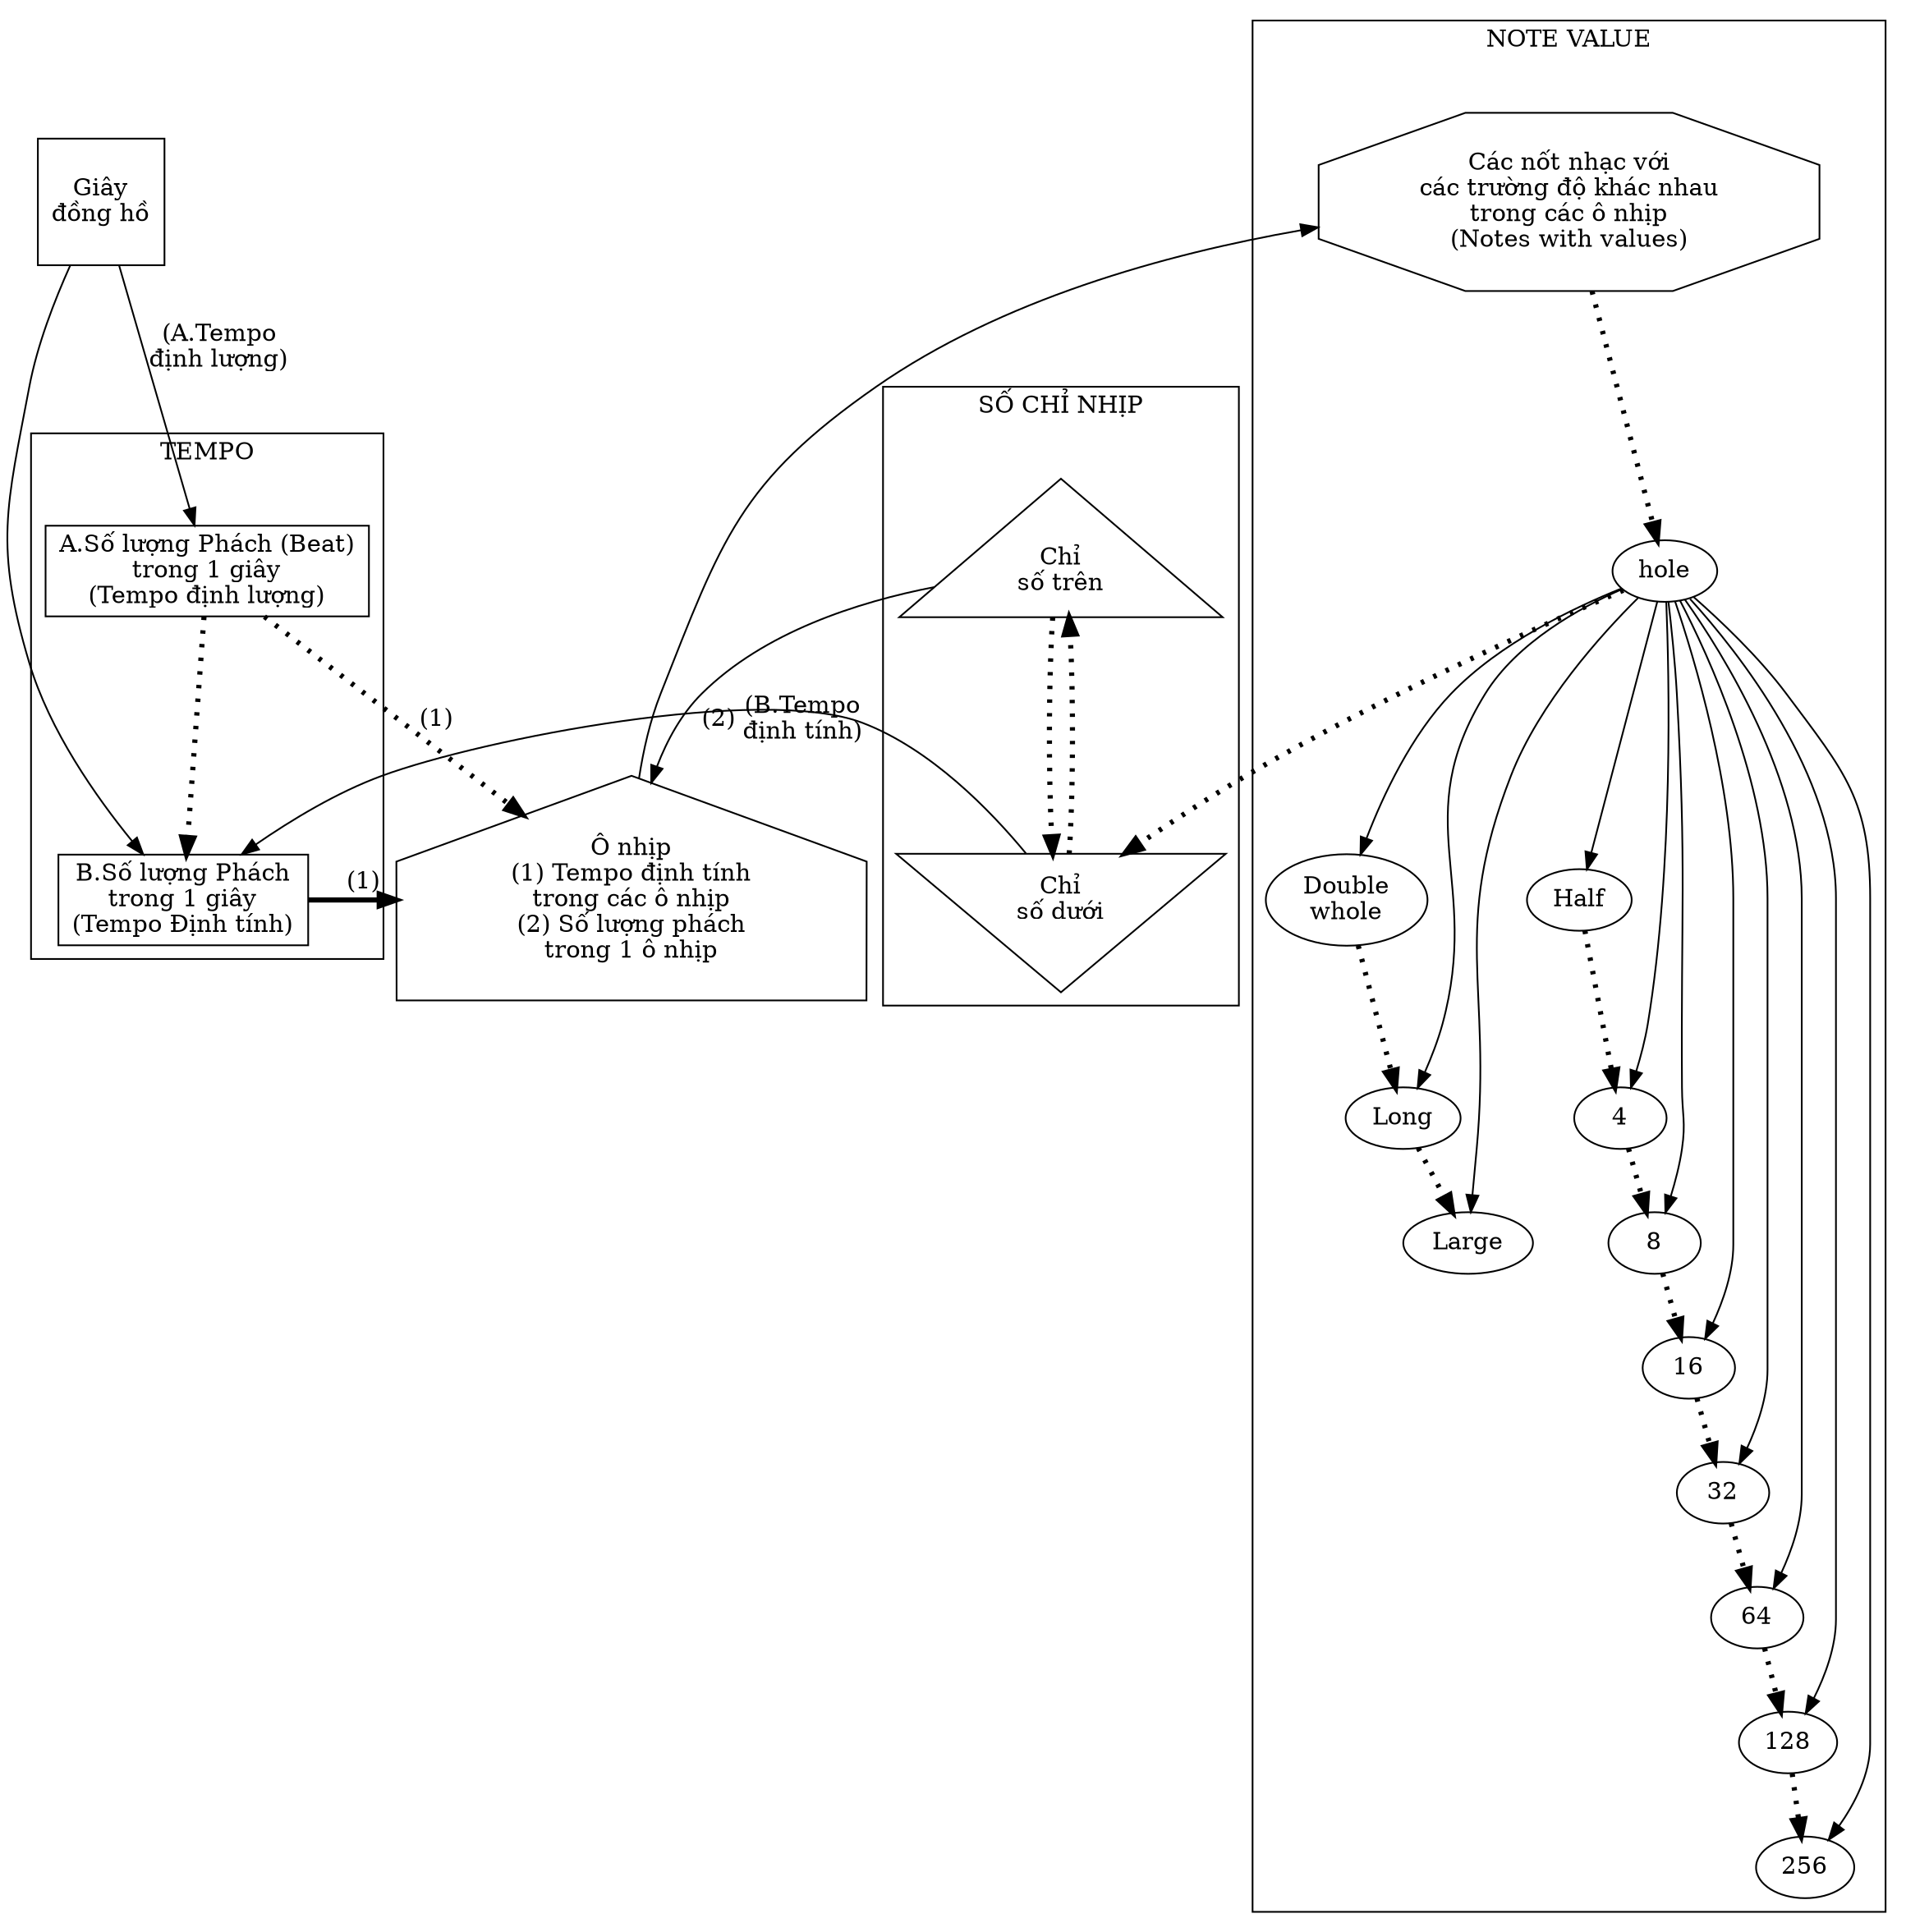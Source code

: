 digraph regexp { 
    //Khai báo
    n0 [ shape=square, label="Giây\nđồng hồ"]
    
    subgraph clusterA{label="TEMPO"
    n1 [shape=box, label="A.Số lượng Phách (Beat)\ntrong 1 giây\n(Tempo định lượng)"]
    n2 [shape=box, label="B.Số lượng Phách\ntrong 1 giây\n(Tempo Định tính)"]
    
    n1 -> n2 [penwidth=3 style="dotted"]
    }
    
    
    subgraph clusterB{label="SỐ CHỈ NHỊP"
    n3 [ shape=triangle, label="Chỉ\nsố trên"]
    n4 [ shape=invtriangle, label="Chỉ\nsố dưới"]
        
    n3 -> n4 -> n3 [penwidth=3 style="dotted"]
    
    }
    n7 [ shape=house, label="Ô nhịp\n(1) Tempo định tính\ntrong các ô nhịp\n(2) Số lượng phách\ntrong 1 ô nhịp"]
    
    wn [shape=ellipse, label="hole"]
    dwn [shape=ellipse, label="Double\nwhole"]
    lon [shape=ellipse, label="Long"]
    larn [shape=ellipse, label="Large"]
    half [shape=ellipse, label="Half"]
    quar [shape=ellipse, label="4"]
    eigh [shape=ellipse, label="8"]
    n16 [shape=ellipse, label="16"]
    n32 [shape=ellipse, label="32"]
    n64 [shape=ellipse, label="64"]
    n128 [shape=ellipse, label="128"]
    n256 [shape=ellipse, label="256"]

    
    subgraph clusterC{label="NOTE VALUE"
    n9 [ shape=octagon, label="Các nốt nhạc với\ncác trường độ khác nhau\ntrong các ô nhịp\n(Notes with values)"]
    wn -> dwn
    wn -> lon
    wn -> larn
    dwn -> lon -> larn [penwidth=3 style="dotted"]
    
    wn -> half
    wn -> quar
    wn -> eigh
    wn -> n16
    wn -> n32
    wn -> n64
    wn -> n128
    wn -> n256
    half -> quar -> eigh -> n16 -> n32 -> n64 -> n128 -> n256 [penwidth=3 style="dotted"]
    
    }
    
    //Quan hệ
    n0 -> n1 [label="(A.Tempo\nđịnh lượng)"]
    n0 -> n2
    n4 -> n2 [label="(B.Tempo\nđịnh tính)"]
    n1 -> n7 [label="(1)" penwidth=3 style="dotted"]
    n2 -> n7 [label="   (1)" penwidth=3]
    n3 -> n7 [label="(2)"]
    n7 -> n9
    
    n9 -> wn [penwidth=3, style="dotted"]
    wn -> n4 [penwidth=3, style="dotted"]
    
}
